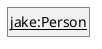@startuml
skinparam classAttributeIconSize 0
skinparam roundCorner 0
skinparam shadowing false
hide circle
hide empty members
class p as "<u>jake:Person</u>"
@enduml
